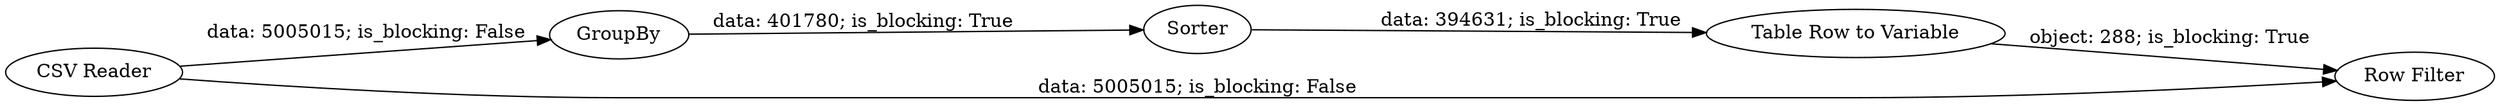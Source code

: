 digraph {
	"8052690779336636978_17" [label=GroupBy]
	"8052690779336636978_47" [label=Sorter]
	"8052690779336636978_49" [label="Row Filter"]
	"8052690779336636978_16" [label="CSV Reader"]
	"8052690779336636978_50" [label="Table Row to Variable"]
	"8052690779336636978_16" -> "8052690779336636978_17" [label="data: 5005015; is_blocking: False"]
	"8052690779336636978_50" -> "8052690779336636978_49" [label="object: 288; is_blocking: True"]
	"8052690779336636978_16" -> "8052690779336636978_49" [label="data: 5005015; is_blocking: False"]
	"8052690779336636978_17" -> "8052690779336636978_47" [label="data: 401780; is_blocking: True"]
	"8052690779336636978_47" -> "8052690779336636978_50" [label="data: 394631; is_blocking: True"]
	rankdir=LR
}
